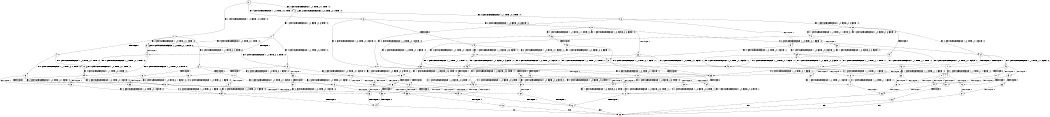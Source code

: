 digraph BCG {
size = "7, 10.5";
center = TRUE;
node [shape = circle];
0 [peripheries = 2];
0 -> 1 [label = "EX !1 !ATOMIC_EXCH_BRANCH (1, +0, FALSE, +0, 3, TRUE) !:0:"];
0 -> 2 [label = "EX !2 !ATOMIC_EXCH_BRANCH (1, +0, TRUE, +0, 1, TRUE) !:0:"];
0 -> 3 [label = "EX !0 !ATOMIC_EXCH_BRANCH (1, +1, TRUE, +0, 2, TRUE) !:0:"];
1 -> 4 [label = "TERMINATE !1"];
1 -> 5 [label = "EX !2 !ATOMIC_EXCH_BRANCH (1, +0, TRUE, +0, 1, TRUE) !:0:"];
1 -> 6 [label = "EX !0 !ATOMIC_EXCH_BRANCH (1, +1, TRUE, +0, 2, TRUE) !:0:"];
2 -> 7 [label = "EX !1 !ATOMIC_EXCH_BRANCH (1, +0, FALSE, +0, 3, TRUE) !:0:"];
2 -> 8 [label = "EX !0 !ATOMIC_EXCH_BRANCH (1, +1, TRUE, +0, 2, TRUE) !:0:"];
2 -> 2 [label = "EX !2 !ATOMIC_EXCH_BRANCH (1, +0, TRUE, +0, 1, TRUE) !:0:"];
3 -> 9 [label = "TERMINATE !0"];
3 -> 10 [label = "EX !1 !ATOMIC_EXCH_BRANCH (1, +0, FALSE, +0, 3, FALSE) !:0:"];
3 -> 11 [label = "EX !2 !ATOMIC_EXCH_BRANCH (1, +0, TRUE, +0, 1, FALSE) !:0:"];
4 -> 12 [label = "EX !2 !ATOMIC_EXCH_BRANCH (1, +0, TRUE, +0, 1, TRUE) !:0:"];
4 -> 13 [label = "EX !0 !ATOMIC_EXCH_BRANCH (1, +1, TRUE, +0, 2, TRUE) !:0:"];
5 -> 14 [label = "TERMINATE !1"];
5 -> 15 [label = "EX !0 !ATOMIC_EXCH_BRANCH (1, +1, TRUE, +0, 2, TRUE) !:0:"];
5 -> 5 [label = "EX !2 !ATOMIC_EXCH_BRANCH (1, +0, TRUE, +0, 1, TRUE) !:0:"];
6 -> 16 [label = "TERMINATE !1"];
6 -> 17 [label = "TERMINATE !0"];
6 -> 18 [label = "EX !2 !ATOMIC_EXCH_BRANCH (1, +0, TRUE, +0, 1, FALSE) !:0:"];
7 -> 14 [label = "TERMINATE !1"];
7 -> 15 [label = "EX !0 !ATOMIC_EXCH_BRANCH (1, +1, TRUE, +0, 2, TRUE) !:0:"];
7 -> 5 [label = "EX !2 !ATOMIC_EXCH_BRANCH (1, +0, TRUE, +0, 1, TRUE) !:0:"];
8 -> 19 [label = "TERMINATE !0"];
8 -> 20 [label = "EX !1 !ATOMIC_EXCH_BRANCH (1, +0, FALSE, +0, 3, FALSE) !:0:"];
8 -> 11 [label = "EX !2 !ATOMIC_EXCH_BRANCH (1, +0, TRUE, +0, 1, FALSE) !:0:"];
9 -> 21 [label = "EX !1 !ATOMIC_EXCH_BRANCH (1, +0, FALSE, +0, 3, FALSE) !:1:"];
9 -> 22 [label = "EX !2 !ATOMIC_EXCH_BRANCH (1, +0, TRUE, +0, 1, FALSE) !:1:"];
10 -> 23 [label = "TERMINATE !0"];
10 -> 24 [label = "EX !2 !ATOMIC_EXCH_BRANCH (1, +0, TRUE, +0, 1, FALSE) !:0:"];
10 -> 25 [label = "EX !1 !ATOMIC_EXCH_BRANCH (1, +1, TRUE, +1, 1, TRUE) !:0:"];
11 -> 26 [label = "TERMINATE !2"];
11 -> 27 [label = "TERMINATE !0"];
11 -> 28 [label = "EX !1 !ATOMIC_EXCH_BRANCH (1, +0, FALSE, +0, 3, TRUE) !:0:"];
12 -> 29 [label = "EX !0 !ATOMIC_EXCH_BRANCH (1, +1, TRUE, +0, 2, TRUE) !:0:"];
12 -> 12 [label = "EX !2 !ATOMIC_EXCH_BRANCH (1, +0, TRUE, +0, 1, TRUE) !:0:"];
13 -> 30 [label = "TERMINATE !0"];
13 -> 31 [label = "EX !2 !ATOMIC_EXCH_BRANCH (1, +0, TRUE, +0, 1, FALSE) !:0:"];
14 -> 29 [label = "EX !0 !ATOMIC_EXCH_BRANCH (1, +1, TRUE, +0, 2, TRUE) !:0:"];
14 -> 12 [label = "EX !2 !ATOMIC_EXCH_BRANCH (1, +0, TRUE, +0, 1, TRUE) !:0:"];
15 -> 32 [label = "TERMINATE !1"];
15 -> 33 [label = "TERMINATE !0"];
15 -> 18 [label = "EX !2 !ATOMIC_EXCH_BRANCH (1, +0, TRUE, +0, 1, FALSE) !:0:"];
16 -> 30 [label = "TERMINATE !0"];
16 -> 31 [label = "EX !2 !ATOMIC_EXCH_BRANCH (1, +0, TRUE, +0, 1, FALSE) !:0:"];
17 -> 34 [label = "TERMINATE !1"];
17 -> 35 [label = "EX !2 !ATOMIC_EXCH_BRANCH (1, +0, TRUE, +0, 1, FALSE) !:1:"];
18 -> 36 [label = "TERMINATE !1"];
18 -> 37 [label = "TERMINATE !2"];
18 -> 38 [label = "TERMINATE !0"];
19 -> 39 [label = "EX !1 !ATOMIC_EXCH_BRANCH (1, +0, FALSE, +0, 3, FALSE) !:1:"];
19 -> 22 [label = "EX !2 !ATOMIC_EXCH_BRANCH (1, +0, TRUE, +0, 1, FALSE) !:1:"];
20 -> 40 [label = "TERMINATE !0"];
20 -> 24 [label = "EX !2 !ATOMIC_EXCH_BRANCH (1, +0, TRUE, +0, 1, FALSE) !:0:"];
20 -> 41 [label = "EX !1 !ATOMIC_EXCH_BRANCH (1, +1, TRUE, +1, 1, TRUE) !:0:"];
21 -> 42 [label = "EX !2 !ATOMIC_EXCH_BRANCH (1, +0, TRUE, +0, 1, FALSE) !:1:"];
21 -> 43 [label = "EX !1 !ATOMIC_EXCH_BRANCH (1, +1, TRUE, +1, 1, TRUE) !:1:"];
22 -> 44 [label = "TERMINATE !2"];
22 -> 45 [label = "EX !1 !ATOMIC_EXCH_BRANCH (1, +0, FALSE, +0, 3, TRUE) !:1:"];
23 -> 42 [label = "EX !2 !ATOMIC_EXCH_BRANCH (1, +0, TRUE, +0, 1, FALSE) !:1:"];
23 -> 43 [label = "EX !1 !ATOMIC_EXCH_BRANCH (1, +1, TRUE, +1, 1, TRUE) !:1:"];
24 -> 46 [label = "TERMINATE !2"];
24 -> 47 [label = "TERMINATE !0"];
24 -> 48 [label = "EX !1 !ATOMIC_EXCH_BRANCH (1, +1, TRUE, +1, 1, FALSE) !:0:"];
25 -> 49 [label = "TERMINATE !0"];
25 -> 50 [label = "EX !2 !ATOMIC_EXCH_BRANCH (1, +0, TRUE, +0, 1, FALSE) !:0:"];
25 -> 10 [label = "EX !1 !ATOMIC_EXCH_BRANCH (1, +0, FALSE, +0, 3, FALSE) !:0:"];
26 -> 51 [label = "TERMINATE !0"];
26 -> 52 [label = "EX !1 !ATOMIC_EXCH_BRANCH (1, +0, FALSE, +0, 3, TRUE) !:0:"];
27 -> 44 [label = "TERMINATE !2"];
27 -> 45 [label = "EX !1 !ATOMIC_EXCH_BRANCH (1, +0, FALSE, +0, 3, TRUE) !:1:"];
28 -> 36 [label = "TERMINATE !1"];
28 -> 37 [label = "TERMINATE !2"];
28 -> 38 [label = "TERMINATE !0"];
29 -> 53 [label = "TERMINATE !0"];
29 -> 31 [label = "EX !2 !ATOMIC_EXCH_BRANCH (1, +0, TRUE, +0, 1, FALSE) !:0:"];
30 -> 54 [label = "EX !2 !ATOMIC_EXCH_BRANCH (1, +0, TRUE, +0, 1, FALSE) !:2:"];
31 -> 55 [label = "TERMINATE !2"];
31 -> 56 [label = "TERMINATE !0"];
32 -> 53 [label = "TERMINATE !0"];
32 -> 31 [label = "EX !2 !ATOMIC_EXCH_BRANCH (1, +0, TRUE, +0, 1, FALSE) !:0:"];
33 -> 57 [label = "TERMINATE !1"];
33 -> 35 [label = "EX !2 !ATOMIC_EXCH_BRANCH (1, +0, TRUE, +0, 1, FALSE) !:1:"];
34 -> 54 [label = "EX !2 !ATOMIC_EXCH_BRANCH (1, +0, TRUE, +0, 1, FALSE) !:2:"];
35 -> 58 [label = "TERMINATE !1"];
35 -> 59 [label = "TERMINATE !2"];
36 -> 55 [label = "TERMINATE !2"];
36 -> 56 [label = "TERMINATE !0"];
37 -> 55 [label = "TERMINATE !1"];
37 -> 60 [label = "TERMINATE !0"];
38 -> 58 [label = "TERMINATE !1"];
38 -> 59 [label = "TERMINATE !2"];
39 -> 42 [label = "EX !2 !ATOMIC_EXCH_BRANCH (1, +0, TRUE, +0, 1, FALSE) !:1:"];
39 -> 61 [label = "EX !1 !ATOMIC_EXCH_BRANCH (1, +1, TRUE, +1, 1, TRUE) !:1:"];
40 -> 42 [label = "EX !2 !ATOMIC_EXCH_BRANCH (1, +0, TRUE, +0, 1, FALSE) !:1:"];
40 -> 61 [label = "EX !1 !ATOMIC_EXCH_BRANCH (1, +1, TRUE, +1, 1, TRUE) !:1:"];
41 -> 62 [label = "TERMINATE !0"];
41 -> 50 [label = "EX !2 !ATOMIC_EXCH_BRANCH (1, +0, TRUE, +0, 1, FALSE) !:0:"];
41 -> 20 [label = "EX !1 !ATOMIC_EXCH_BRANCH (1, +0, FALSE, +0, 3, FALSE) !:0:"];
42 -> 63 [label = "TERMINATE !2"];
42 -> 64 [label = "EX !1 !ATOMIC_EXCH_BRANCH (1, +1, TRUE, +1, 1, FALSE) !:1:"];
43 -> 65 [label = "EX !2 !ATOMIC_EXCH_BRANCH (1, +0, TRUE, +0, 1, FALSE) !:1:"];
43 -> 21 [label = "EX !1 !ATOMIC_EXCH_BRANCH (1, +0, FALSE, +0, 3, FALSE) !:1:"];
44 -> 66 [label = "EX !1 !ATOMIC_EXCH_BRANCH (1, +0, FALSE, +0, 3, TRUE) !:1:"];
45 -> 58 [label = "TERMINATE !1"];
45 -> 59 [label = "TERMINATE !2"];
46 -> 67 [label = "TERMINATE !0"];
46 -> 68 [label = "EX !1 !ATOMIC_EXCH_BRANCH (1, +1, TRUE, +1, 1, FALSE) !:0:"];
47 -> 63 [label = "TERMINATE !2"];
47 -> 64 [label = "EX !1 !ATOMIC_EXCH_BRANCH (1, +1, TRUE, +1, 1, FALSE) !:1:"];
48 -> 69 [label = "TERMINATE !1"];
48 -> 70 [label = "TERMINATE !2"];
48 -> 71 [label = "TERMINATE !0"];
49 -> 65 [label = "EX !2 !ATOMIC_EXCH_BRANCH (1, +0, TRUE, +0, 1, FALSE) !:1:"];
49 -> 21 [label = "EX !1 !ATOMIC_EXCH_BRANCH (1, +0, FALSE, +0, 3, FALSE) !:1:"];
50 -> 72 [label = "TERMINATE !2"];
50 -> 73 [label = "TERMINATE !0"];
50 -> 28 [label = "EX !1 !ATOMIC_EXCH_BRANCH (1, +0, FALSE, +0, 3, TRUE) !:0:"];
51 -> 66 [label = "EX !1 !ATOMIC_EXCH_BRANCH (1, +0, FALSE, +0, 3, TRUE) !:1:"];
52 -> 55 [label = "TERMINATE !1"];
52 -> 60 [label = "TERMINATE !0"];
53 -> 54 [label = "EX !2 !ATOMIC_EXCH_BRANCH (1, +0, TRUE, +0, 1, FALSE) !:2:"];
54 -> 74 [label = "TERMINATE !2"];
55 -> 75 [label = "TERMINATE !0"];
56 -> 74 [label = "TERMINATE !2"];
57 -> 54 [label = "EX !2 !ATOMIC_EXCH_BRANCH (1, +0, TRUE, +0, 1, FALSE) !:2:"];
58 -> 74 [label = "TERMINATE !2"];
59 -> 76 [label = "TERMINATE !1"];
60 -> 76 [label = "TERMINATE !1"];
61 -> 65 [label = "EX !2 !ATOMIC_EXCH_BRANCH (1, +0, TRUE, +0, 1, FALSE) !:1:"];
61 -> 39 [label = "EX !1 !ATOMIC_EXCH_BRANCH (1, +0, FALSE, +0, 3, FALSE) !:1:"];
62 -> 65 [label = "EX !2 !ATOMIC_EXCH_BRANCH (1, +0, TRUE, +0, 1, FALSE) !:1:"];
62 -> 39 [label = "EX !1 !ATOMIC_EXCH_BRANCH (1, +0, FALSE, +0, 3, FALSE) !:1:"];
63 -> 77 [label = "EX !1 !ATOMIC_EXCH_BRANCH (1, +1, TRUE, +1, 1, FALSE) !:1:"];
64 -> 78 [label = "TERMINATE !1"];
64 -> 79 [label = "TERMINATE !2"];
65 -> 80 [label = "TERMINATE !2"];
65 -> 45 [label = "EX !1 !ATOMIC_EXCH_BRANCH (1, +0, FALSE, +0, 3, TRUE) !:1:"];
66 -> 76 [label = "TERMINATE !1"];
67 -> 77 [label = "EX !1 !ATOMIC_EXCH_BRANCH (1, +1, TRUE, +1, 1, FALSE) !:1:"];
68 -> 81 [label = "TERMINATE !1"];
68 -> 82 [label = "TERMINATE !0"];
69 -> 81 [label = "TERMINATE !2"];
69 -> 83 [label = "TERMINATE !0"];
70 -> 81 [label = "TERMINATE !1"];
70 -> 82 [label = "TERMINATE !0"];
71 -> 78 [label = "TERMINATE !1"];
71 -> 79 [label = "TERMINATE !2"];
72 -> 84 [label = "TERMINATE !0"];
72 -> 52 [label = "EX !1 !ATOMIC_EXCH_BRANCH (1, +0, FALSE, +0, 3, TRUE) !:0:"];
73 -> 80 [label = "TERMINATE !2"];
73 -> 45 [label = "EX !1 !ATOMIC_EXCH_BRANCH (1, +0, FALSE, +0, 3, TRUE) !:1:"];
74 -> 85 [label = "exit"];
75 -> 85 [label = "exit"];
76 -> 85 [label = "exit"];
77 -> 86 [label = "TERMINATE !1"];
78 -> 87 [label = "TERMINATE !2"];
79 -> 86 [label = "TERMINATE !1"];
80 -> 66 [label = "EX !1 !ATOMIC_EXCH_BRANCH (1, +0, FALSE, +0, 3, TRUE) !:1:"];
81 -> 88 [label = "TERMINATE !0"];
82 -> 86 [label = "TERMINATE !1"];
83 -> 87 [label = "TERMINATE !2"];
84 -> 66 [label = "EX !1 !ATOMIC_EXCH_BRANCH (1, +0, FALSE, +0, 3, TRUE) !:1:"];
86 -> 85 [label = "exit"];
87 -> 85 [label = "exit"];
88 -> 85 [label = "exit"];
}
